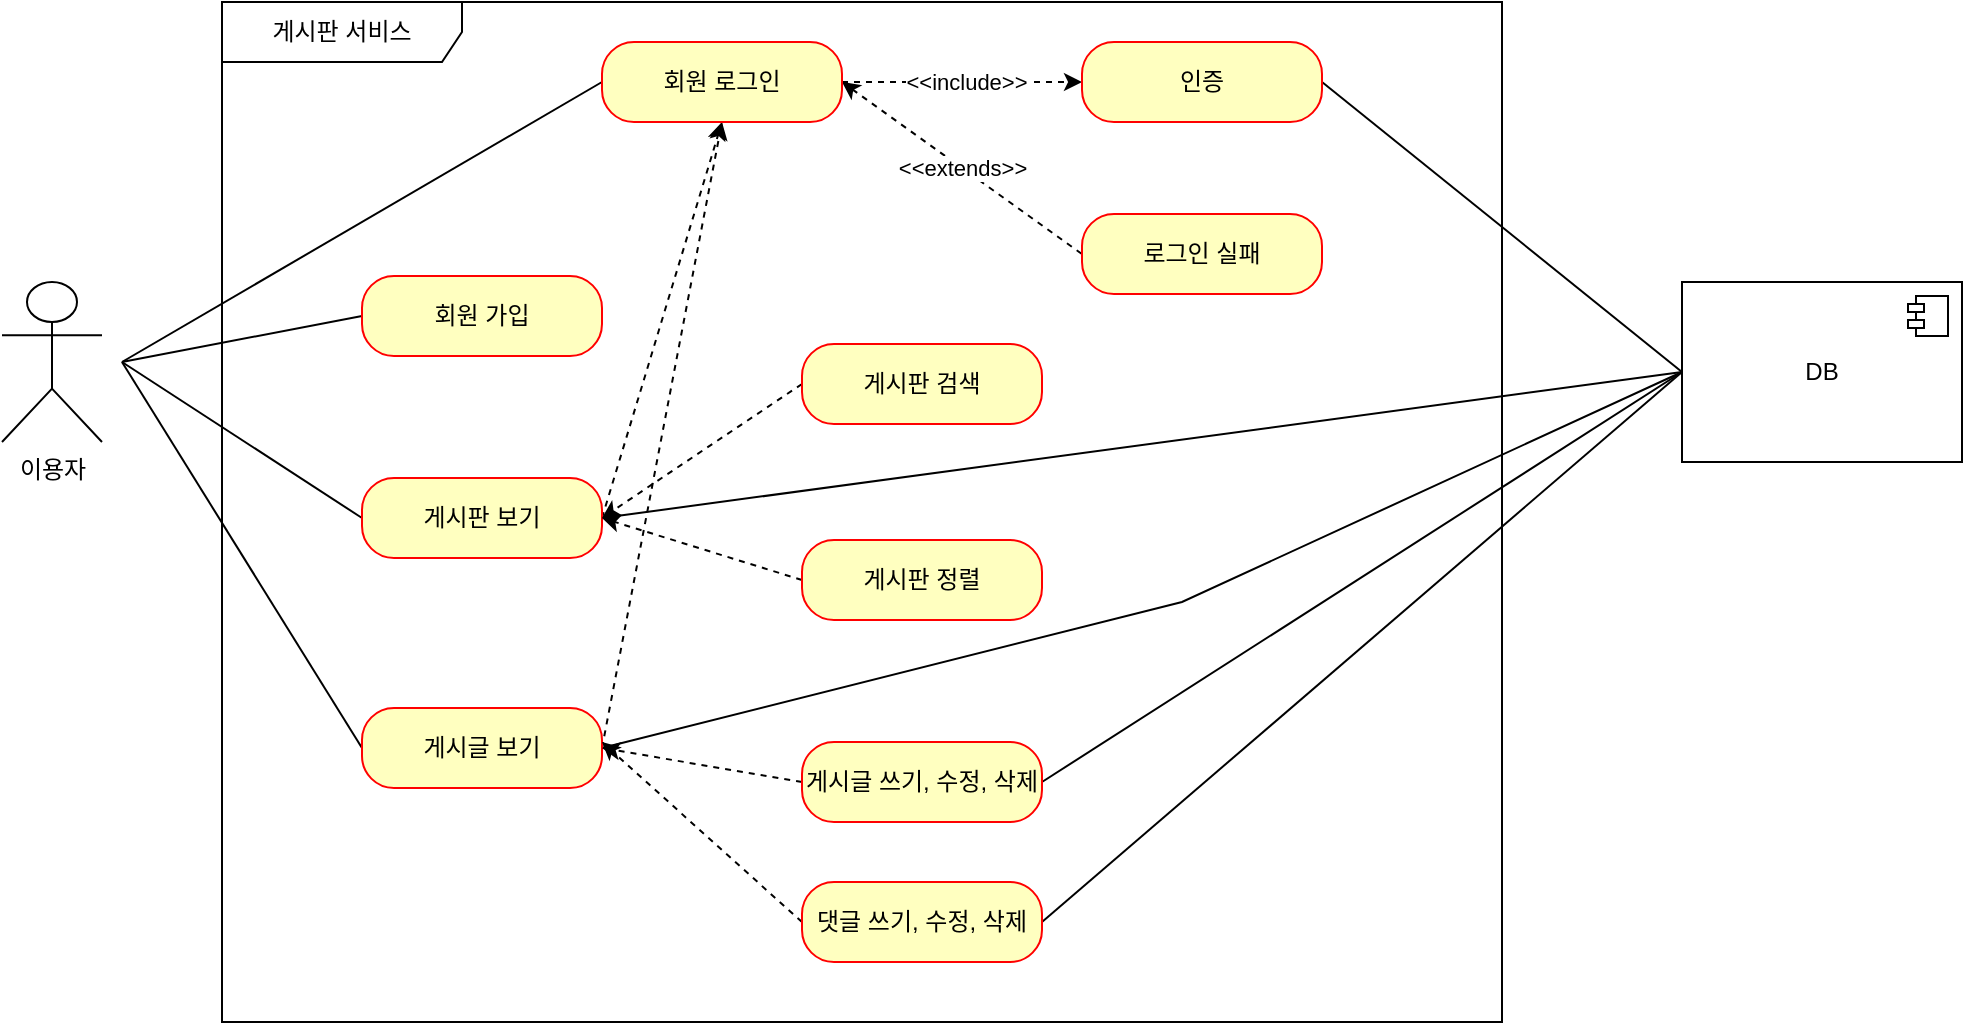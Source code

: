 <mxfile version="22.0.0" type="github">
  <diagram name="페이지-1" id="2HYhzDpjzZtuKdy001nS">
    <mxGraphModel dx="856" dy="550" grid="1" gridSize="10" guides="1" tooltips="1" connect="1" arrows="1" fold="1" page="1" pageScale="1" pageWidth="827" pageHeight="1169" math="0" shadow="0">
      <root>
        <mxCell id="0" />
        <mxCell id="1" parent="0" />
        <mxCell id="73Wf0oCSp3EYqjeu6UW2-2" value="이용자" style="shape=umlActor;verticalLabelPosition=bottom;verticalAlign=top;html=1;outlineConnect=0;" vertex="1" parent="1">
          <mxGeometry x="40" y="200" width="50" height="80" as="geometry" />
        </mxCell>
        <mxCell id="73Wf0oCSp3EYqjeu6UW2-3" value="게시판 서비스" style="shape=umlFrame;whiteSpace=wrap;html=1;pointerEvents=0;width=120;height=30;" vertex="1" parent="1">
          <mxGeometry x="150" y="60" width="640" height="510" as="geometry" />
        </mxCell>
        <mxCell id="73Wf0oCSp3EYqjeu6UW2-16" style="rounded=0;orthogonalLoop=1;jettySize=auto;html=1;exitX=0;exitY=0.5;exitDx=0;exitDy=0;endArrow=none;endFill=0;" edge="1" parent="1" source="73Wf0oCSp3EYqjeu6UW2-4">
          <mxGeometry relative="1" as="geometry">
            <mxPoint x="100" y="240" as="targetPoint" />
          </mxGeometry>
        </mxCell>
        <mxCell id="73Wf0oCSp3EYqjeu6UW2-4" value="회원 가입" style="rounded=1;whiteSpace=wrap;html=1;arcSize=40;fontColor=#000000;fillColor=#ffffc0;strokeColor=#ff0000;" vertex="1" parent="1">
          <mxGeometry x="220" y="197" width="120" height="40" as="geometry" />
        </mxCell>
        <mxCell id="73Wf0oCSp3EYqjeu6UW2-18" style="rounded=0;orthogonalLoop=1;jettySize=auto;html=1;exitX=0;exitY=0.5;exitDx=0;exitDy=0;endArrow=none;endFill=0;" edge="1" parent="1" source="73Wf0oCSp3EYqjeu6UW2-6">
          <mxGeometry relative="1" as="geometry">
            <mxPoint x="100" y="240" as="targetPoint" />
          </mxGeometry>
        </mxCell>
        <mxCell id="73Wf0oCSp3EYqjeu6UW2-24" style="rounded=0;orthogonalLoop=1;jettySize=auto;html=1;exitX=1;exitY=0.5;exitDx=0;exitDy=0;entryX=0.5;entryY=1;entryDx=0;entryDy=0;dashed=1;" edge="1" parent="1" source="73Wf0oCSp3EYqjeu6UW2-6" target="73Wf0oCSp3EYqjeu6UW2-8">
          <mxGeometry relative="1" as="geometry" />
        </mxCell>
        <mxCell id="73Wf0oCSp3EYqjeu6UW2-34" style="rounded=0;orthogonalLoop=1;jettySize=auto;html=1;exitX=1;exitY=0.5;exitDx=0;exitDy=0;entryX=0;entryY=0.5;entryDx=0;entryDy=0;endArrow=none;endFill=0;" edge="1" parent="1" source="73Wf0oCSp3EYqjeu6UW2-6" target="73Wf0oCSp3EYqjeu6UW2-31">
          <mxGeometry relative="1" as="geometry" />
        </mxCell>
        <mxCell id="73Wf0oCSp3EYqjeu6UW2-6" value="게시판 보기" style="rounded=1;whiteSpace=wrap;html=1;arcSize=40;fontColor=#000000;fillColor=#ffffc0;strokeColor=#ff0000;" vertex="1" parent="1">
          <mxGeometry x="220" y="298" width="120" height="40" as="geometry" />
        </mxCell>
        <mxCell id="73Wf0oCSp3EYqjeu6UW2-19" style="rounded=0;orthogonalLoop=1;jettySize=auto;html=1;exitX=0;exitY=0.5;exitDx=0;exitDy=0;endArrow=none;endFill=0;" edge="1" parent="1" source="73Wf0oCSp3EYqjeu6UW2-7">
          <mxGeometry relative="1" as="geometry">
            <mxPoint x="100" y="240" as="targetPoint" />
          </mxGeometry>
        </mxCell>
        <mxCell id="73Wf0oCSp3EYqjeu6UW2-26" style="rounded=0;orthogonalLoop=1;jettySize=auto;html=1;exitX=1;exitY=0.5;exitDx=0;exitDy=0;entryX=0.5;entryY=1;entryDx=0;entryDy=0;dashed=1;" edge="1" parent="1" source="73Wf0oCSp3EYqjeu6UW2-7" target="73Wf0oCSp3EYqjeu6UW2-8">
          <mxGeometry relative="1" as="geometry" />
        </mxCell>
        <mxCell id="73Wf0oCSp3EYqjeu6UW2-35" style="rounded=0;orthogonalLoop=1;jettySize=auto;html=1;exitX=1;exitY=0.5;exitDx=0;exitDy=0;entryX=0;entryY=0.5;entryDx=0;entryDy=0;endArrow=none;endFill=0;" edge="1" parent="1" source="73Wf0oCSp3EYqjeu6UW2-7" target="73Wf0oCSp3EYqjeu6UW2-31">
          <mxGeometry relative="1" as="geometry">
            <Array as="points">
              <mxPoint x="630" y="360" />
            </Array>
          </mxGeometry>
        </mxCell>
        <mxCell id="73Wf0oCSp3EYqjeu6UW2-7" value="게시글 보기" style="rounded=1;whiteSpace=wrap;html=1;arcSize=40;fontColor=#000000;fillColor=#ffffc0;strokeColor=#ff0000;" vertex="1" parent="1">
          <mxGeometry x="220" y="413" width="120" height="40" as="geometry" />
        </mxCell>
        <mxCell id="73Wf0oCSp3EYqjeu6UW2-17" style="rounded=0;orthogonalLoop=1;jettySize=auto;html=1;exitX=0;exitY=0.5;exitDx=0;exitDy=0;endArrow=none;endFill=0;" edge="1" parent="1" source="73Wf0oCSp3EYqjeu6UW2-8">
          <mxGeometry relative="1" as="geometry">
            <mxPoint x="100" y="240" as="targetPoint" />
          </mxGeometry>
        </mxCell>
        <mxCell id="73Wf0oCSp3EYqjeu6UW2-20" style="rounded=0;orthogonalLoop=1;jettySize=auto;html=1;exitX=1;exitY=0.5;exitDx=0;exitDy=0;entryX=0;entryY=0.5;entryDx=0;entryDy=0;endArrow=classic;endFill=1;dashed=1;" edge="1" parent="1" source="73Wf0oCSp3EYqjeu6UW2-8" target="73Wf0oCSp3EYqjeu6UW2-9">
          <mxGeometry relative="1" as="geometry" />
        </mxCell>
        <mxCell id="73Wf0oCSp3EYqjeu6UW2-22" value="&amp;lt;&amp;lt;include&amp;gt;&amp;gt;" style="edgeLabel;html=1;align=center;verticalAlign=middle;resizable=0;points=[];" vertex="1" connectable="0" parent="73Wf0oCSp3EYqjeu6UW2-20">
          <mxGeometry x="0.033" y="-4" relative="1" as="geometry">
            <mxPoint y="-4" as="offset" />
          </mxGeometry>
        </mxCell>
        <mxCell id="73Wf0oCSp3EYqjeu6UW2-21" value="&amp;lt;&amp;lt;extends&amp;gt;&amp;gt;" style="rounded=0;orthogonalLoop=1;jettySize=auto;html=1;exitX=1;exitY=0.5;exitDx=0;exitDy=0;entryX=0;entryY=0.5;entryDx=0;entryDy=0;endArrow=none;endFill=0;dashed=1;startArrow=classic;startFill=1;" edge="1" parent="1" source="73Wf0oCSp3EYqjeu6UW2-8" target="73Wf0oCSp3EYqjeu6UW2-10">
          <mxGeometry relative="1" as="geometry" />
        </mxCell>
        <mxCell id="73Wf0oCSp3EYqjeu6UW2-8" value="회원 로그인" style="rounded=1;whiteSpace=wrap;html=1;arcSize=40;fontColor=#000000;fillColor=#ffffc0;strokeColor=#ff0000;" vertex="1" parent="1">
          <mxGeometry x="340" y="80" width="120" height="40" as="geometry" />
        </mxCell>
        <mxCell id="73Wf0oCSp3EYqjeu6UW2-33" style="rounded=0;orthogonalLoop=1;jettySize=auto;html=1;exitX=1;exitY=0.5;exitDx=0;exitDy=0;entryX=0;entryY=0.5;entryDx=0;entryDy=0;endArrow=none;endFill=0;" edge="1" parent="1" source="73Wf0oCSp3EYqjeu6UW2-9" target="73Wf0oCSp3EYqjeu6UW2-31">
          <mxGeometry relative="1" as="geometry" />
        </mxCell>
        <mxCell id="73Wf0oCSp3EYqjeu6UW2-9" value="인증" style="rounded=1;whiteSpace=wrap;html=1;arcSize=40;fontColor=#000000;fillColor=#ffffc0;strokeColor=#ff0000;" vertex="1" parent="1">
          <mxGeometry x="580" y="80" width="120" height="40" as="geometry" />
        </mxCell>
        <mxCell id="73Wf0oCSp3EYqjeu6UW2-10" value="로그인 실패" style="rounded=1;whiteSpace=wrap;html=1;arcSize=40;fontColor=#000000;fillColor=#ffffc0;strokeColor=#ff0000;" vertex="1" parent="1">
          <mxGeometry x="580" y="166" width="120" height="40" as="geometry" />
        </mxCell>
        <mxCell id="73Wf0oCSp3EYqjeu6UW2-27" style="rounded=0;orthogonalLoop=1;jettySize=auto;html=1;exitX=0;exitY=0.5;exitDx=0;exitDy=0;entryX=1;entryY=0.5;entryDx=0;entryDy=0;dashed=1;" edge="1" parent="1" source="73Wf0oCSp3EYqjeu6UW2-11" target="73Wf0oCSp3EYqjeu6UW2-6">
          <mxGeometry relative="1" as="geometry" />
        </mxCell>
        <mxCell id="73Wf0oCSp3EYqjeu6UW2-11" value="게시판 검색" style="rounded=1;whiteSpace=wrap;html=1;arcSize=40;fontColor=#000000;fillColor=#ffffc0;strokeColor=#ff0000;" vertex="1" parent="1">
          <mxGeometry x="440" y="231" width="120" height="40" as="geometry" />
        </mxCell>
        <mxCell id="73Wf0oCSp3EYqjeu6UW2-28" style="rounded=0;orthogonalLoop=1;jettySize=auto;html=1;exitX=0;exitY=0.5;exitDx=0;exitDy=0;entryX=1;entryY=0.5;entryDx=0;entryDy=0;dashed=1;" edge="1" parent="1" source="73Wf0oCSp3EYqjeu6UW2-12" target="73Wf0oCSp3EYqjeu6UW2-6">
          <mxGeometry relative="1" as="geometry" />
        </mxCell>
        <mxCell id="73Wf0oCSp3EYqjeu6UW2-12" value="게시판 정렬" style="rounded=1;whiteSpace=wrap;html=1;arcSize=40;fontColor=#000000;fillColor=#ffffc0;strokeColor=#ff0000;" vertex="1" parent="1">
          <mxGeometry x="440" y="329" width="120" height="40" as="geometry" />
        </mxCell>
        <mxCell id="73Wf0oCSp3EYqjeu6UW2-29" style="rounded=0;orthogonalLoop=1;jettySize=auto;html=1;exitX=0;exitY=0.5;exitDx=0;exitDy=0;entryX=1;entryY=0.5;entryDx=0;entryDy=0;dashed=1;" edge="1" parent="1" source="73Wf0oCSp3EYqjeu6UW2-13" target="73Wf0oCSp3EYqjeu6UW2-7">
          <mxGeometry relative="1" as="geometry" />
        </mxCell>
        <mxCell id="73Wf0oCSp3EYqjeu6UW2-36" style="rounded=0;orthogonalLoop=1;jettySize=auto;html=1;exitX=1;exitY=0.5;exitDx=0;exitDy=0;entryX=0;entryY=0.5;entryDx=0;entryDy=0;endArrow=none;endFill=0;" edge="1" parent="1" source="73Wf0oCSp3EYqjeu6UW2-13" target="73Wf0oCSp3EYqjeu6UW2-31">
          <mxGeometry relative="1" as="geometry" />
        </mxCell>
        <mxCell id="73Wf0oCSp3EYqjeu6UW2-13" value="게시글 쓰기, 수정, 삭제" style="rounded=1;whiteSpace=wrap;html=1;arcSize=40;fontColor=#000000;fillColor=#ffffc0;strokeColor=#ff0000;" vertex="1" parent="1">
          <mxGeometry x="440" y="430" width="120" height="40" as="geometry" />
        </mxCell>
        <mxCell id="73Wf0oCSp3EYqjeu6UW2-30" style="rounded=0;orthogonalLoop=1;jettySize=auto;html=1;exitX=0;exitY=0.5;exitDx=0;exitDy=0;dashed=1;" edge="1" parent="1" source="73Wf0oCSp3EYqjeu6UW2-14">
          <mxGeometry relative="1" as="geometry">
            <mxPoint x="340" y="430" as="targetPoint" />
          </mxGeometry>
        </mxCell>
        <mxCell id="73Wf0oCSp3EYqjeu6UW2-37" style="rounded=0;orthogonalLoop=1;jettySize=auto;html=1;exitX=1;exitY=0.5;exitDx=0;exitDy=0;entryX=0;entryY=0.5;entryDx=0;entryDy=0;endArrow=none;endFill=0;" edge="1" parent="1" source="73Wf0oCSp3EYqjeu6UW2-14" target="73Wf0oCSp3EYqjeu6UW2-31">
          <mxGeometry relative="1" as="geometry" />
        </mxCell>
        <mxCell id="73Wf0oCSp3EYqjeu6UW2-14" value="댓글 쓰기, 수정, 삭제" style="rounded=1;whiteSpace=wrap;html=1;arcSize=40;fontColor=#000000;fillColor=#ffffc0;strokeColor=#ff0000;" vertex="1" parent="1">
          <mxGeometry x="440" y="500" width="120" height="40" as="geometry" />
        </mxCell>
        <mxCell id="73Wf0oCSp3EYqjeu6UW2-31" value="DB" style="html=1;dropTarget=0;whiteSpace=wrap;" vertex="1" parent="1">
          <mxGeometry x="880" y="200" width="140" height="90" as="geometry" />
        </mxCell>
        <mxCell id="73Wf0oCSp3EYqjeu6UW2-32" value="" style="shape=module;jettyWidth=8;jettyHeight=4;" vertex="1" parent="73Wf0oCSp3EYqjeu6UW2-31">
          <mxGeometry x="1" width="20" height="20" relative="1" as="geometry">
            <mxPoint x="-27" y="7" as="offset" />
          </mxGeometry>
        </mxCell>
      </root>
    </mxGraphModel>
  </diagram>
</mxfile>
